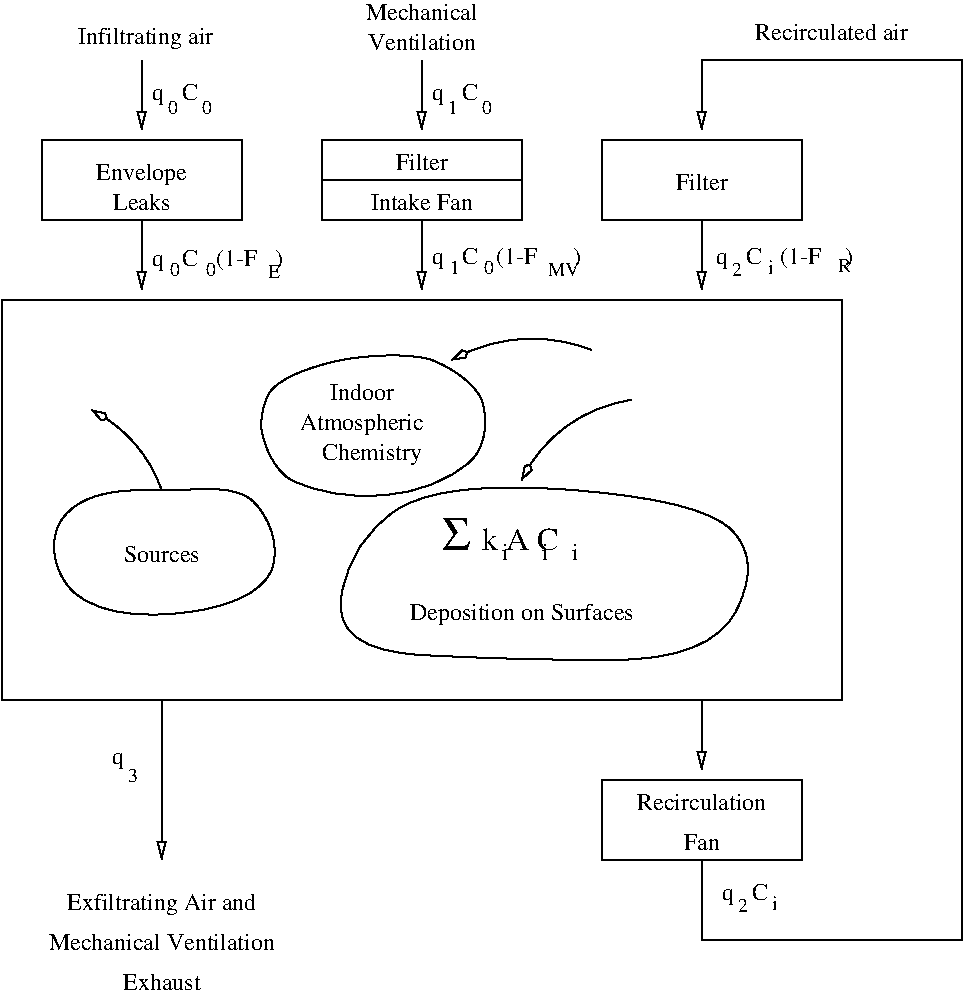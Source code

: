 #FIG 3.1
Landscape
Center
Inches
1200 2
5 1 0 1 -1 -1 0 0 -1 0.000 0 1 1 0 1401.135 4469.325 2400 4125 2175 3750 1875 3525
	3 0 1.00 60.00 120.00
5 1 0 1 -1 -1 0 0 -1 0.000 0 0 0 1 5178.405 4210.230 4575 3150 5025 3000 5625 3075
	3 0 1.00 60.00 120.00
5 1 0 1 -1 -1 0 0 -1 0.000 0 0 0 1 6073.365 4521.195 5100 4050 5400 3675 5925 3450
	3 0 1.00 60.00 120.00
2 1 0 1 -1 -1 0 0 -1 0.000 0 0 0 0 0 2
	 3600 1800 5100 1800
2 1 0 1 -1 -1 0 0 -1 0.000 0 0 0 1 0 2
	1 0 1.00 60.00 120.00
	 2400 5700 2400 6900
2 1 0 1 -1 -1 0 0 -1 0.000 0 0 0 1 0 2
	1 0 1.00 60.00 120.00
	 4350 900 4350 1425
2 1 0 1 -1 -1 0 0 -1 0.000 0 0 0 1 0 2
	1 0 1.00 60.00 120.00
	 2250 900 2250 1425
2 1 0 1 -1 -1 0 0 -1 0.000 0 0 0 0 1 2
	1 0 1.00 60.00 120.00
	 6450 6225 6450 5700
2 1 0 1 -1 -1 0 0 -1 0.000 0 0 0 0 1 6
	1 0 1.00 60.00 120.00
	 6450 1425 6450 900 8400 900 8400 7500 6450 7500 6450 6900
2 1 0 1 -1 -1 0 0 -1 0.000 0 0 0 1 0 2
	1 0 1.00 60.00 120.00
	 6450 2100 6450 2625
2 1 0 1 -1 -1 0 0 -1 0.000 0 0 0 1 0 2
	1 0 1.00 60.00 120.00
	 4350 2100 4350 2625
2 1 0 1 -1 -1 0 0 -1 0.000 0 0 0 1 0 2
	1 0 1.00 60.00 120.00
	 2250 2100 2250 2625
2 2 0 1 -1 -1 0 0 -1 0.000 0 0 0 0 0 5
	 5700 6300 7200 6300 7200 6900 5700 6900 5700 6300
2 2 0 1 -1 -1 0 0 -1 0.000 0 0 0 0 0 5
	 5700 1500 7200 1500 7200 2100 5700 2100 5700 1500
2 2 0 1 -1 -1 0 0 -1 0.000 0 0 0 0 0 5
	 3600 1500 5100 1500 5100 2100 3600 2100 3600 1500
2 2 0 1 -1 -1 0 0 -1 0.000 0 0 0 0 0 5
	 1500 1500 3000 1500 3000 2100 1500 2100 1500 1500
2 2 0 1 -1 -1 0 0 -1 0.000 0 0 0 0 0 5
	 1200 2700 7500 2700 7500 5700 1200 5700 1200 2700
3 3 0 1 -1 -1 0 0 -1 0.000 0 0 0 8
	 3750 3150 3225 3375 3150 3675 3375 4050 4725 3900 4800 3450
	 4425 3150 3750 3150
	 3908.05 3117.56 3616.24 3177.45 3330.58 3251.02 3167.83 3442.12
	 3137.73 3592.52 3167.35 3791.65 3251.58 3988.87 3758.31 4239.84
	 4390.51 4216.72 4837.33 3793.62 4849.47 3579.29 4747.92 3313.91
	 4542.29 3191.15 4260.15 3092.18 3908.05 3117.56 3616.24 3177.45
3 3 0 1 -1 -1 0 0 -1 0.000 0 0 0 7
	 1650 4350 1725 4875 2700 5025 3225 4725 3075 4200 2550 4125
	 1650 4350
	 1841.21 4065.63 1540.69 4512.57 1599.66 4748.31 1958.15 5110.67
	 2449.23 5071.48 2853.72 4996.52 3146.33 4918.20 3296.04 4550.53
	 3205.17 4313.54 2948.56 4089.73 2676.09 4118.49 2329.44 4136.39
	 1841.21 4065.63 1540.69 4512.57
3 1 0 1 -1 -1 0 0 -1 0.000 0 0 0 8
	 4500 4050 3825 4500 3675 5325 5025 5400 6525 5400 6900 4650
	 6450 4200 4500 4050
4 1 -1 0 0 0 12 0.0000 4 180 780 3975 3900 Chemistry\001
4 1 -1 0 0 0 12 0.0000 4 180 975 3900 3675 Atmospheric\001
4 1 -1 0 0 0 12 0.0000 4 135 480 3900 3450 Indoor\001
4 0 -1 0 0 0 10 0.0000 4 105 75 2145 6315 3\001
4 0 -1 0 0 0 12 0.0000 4 135 90 2025 6180 q\001
4 0 -1 0 0 0 10 0.0000 4 105 45 6945 2505 i\001
4 0 -1 0 0 0 10 0.0000 4 105 75 6675 2520 2\001
4 0 -1 0 0 0 10 0.0000 4 105 75 4815 2505 0\001
4 0 -1 0 0 0 10 0.0000 4 105 75 4560 2505 1\001
4 0 -1 0 0 0 10 0.0000 4 105 105 7470 2490 R\001
4 0 -1 0 0 0 10 0.0000 4 105 270 5295 2520 MV\001
4 0 -1 0 0 0 12 0.0000 4 180 1110 6555 2430 q   C   (1-F    )\001
4 0 -1 0 0 0 12 0.0000 4 180 1200 4425 2430 q   C   (1-F      )\001
4 0 -1 0 0 0 10 0.0000 4 105 90 3195 2535 E\001
4 0 -1 0 0 0 10 0.0000 4 105 75 2730 2520 0\001
4 0 -1 0 0 0 10 0.0000 4 105 75 2460 2520 0\001
4 0 -1 0 0 0 12 0.0000 4 180 1065 2325 2445 q   C   (1-F   )\001
4 0 -1 0 0 0 10 0.0000 4 105 45 6975 7275 i\001
4 0 -1 0 0 0 10 0.0000 4 105 75 6720 7290 2\001
4 0 -1 0 0 0 10 0.0000 4 105 75 4800 1305 0\001
4 0 -1 0 0 0 10 0.0000 4 105 75 4545 1305 1\001
4 0 -1 0 0 0 10 0.0000 4 105 75 2700 1305 0\001
4 0 -1 0 0 0 10 0.0000 4 105 75 2445 1305 0\001
4 0 -1 0 0 0 12 0.0000 4 180 345 6600 7200 q   C\001
4 0 -1 0 0 0 12 0.0000 4 180 345 4425 1200 q   C\001
4 0 -1 0 0 0 12 0.0000 4 180 345 2325 1200 q   C\001
4 1 -1 0 0 0 12 0.0000 4 135 630 2400 7875 Exhaust\001
4 1 -1 0 0 0 12 0.0000 4 135 1770 2400 7575 Mechanical Ventilation\001
4 1 -1 0 0 0 12 0.0000 4 180 1455 2400 7275 Exfiltrating Air and\001
4 1 -1 0 0 0 12 0.0000 4 135 285 6450 6825 Fan\001
4 1 -1 0 0 0 12 0.0000 4 135 1005 6450 6525 Recirculation\001
4 1 -1 0 0 0 12 0.0000 4 135 465 2250 2025 Leaks\001
4 1 -1 0 0 0 12 0.0000 4 180 705 2250 1800 Envelope\001
4 1 -1 0 0 0 12 0.0000 4 135 810 4350 2025 Intake Fan\001
4 1 -1 0 0 0 12 0.0000 4 135 405 4350 1725 Filter\001
4 1 -1 0 0 0 12 0.0000 4 135 405 6450 1875 Filter\001
4 1 -1 0 0 0 12 0.0000 4 135 1200 7425 750 Recirculated air\001
4 1 -1 0 0 0 12 0.0000 4 135 840 4350 825 Ventilation\001
4 1 -1 0 0 0 12 0.0000 4 135 885 4350 600 Mechanical\001
4 1 -1 0 0 0 12 0.0000 4 180 1035 2280 780 Infiltrating air\001
4 1 -1 0 0 0 12 0.0000 4 180 1770 5100 5100 Deposition on Surfaces\001
4 0 -1 0 0 0 12 0.0000 4 135 45 5475 4650 i\001
4 0 -1 0 0 0 12 0.0000 4 135 45 5250 4650 i\001
4 0 -1 0 0 0 12 0.0000 4 135 45 4950 4650 i\001
4 0 -1 0 0 0 16 0.0000 4 165 585 4800 4575 k A C\001
4 0 -1 0 0 32 24 0.0000 4 255 210 4500 4575 S\001
4 1 -1 0 0 0 12 0.0000 4 135 615 2400 4665 Sources\001
